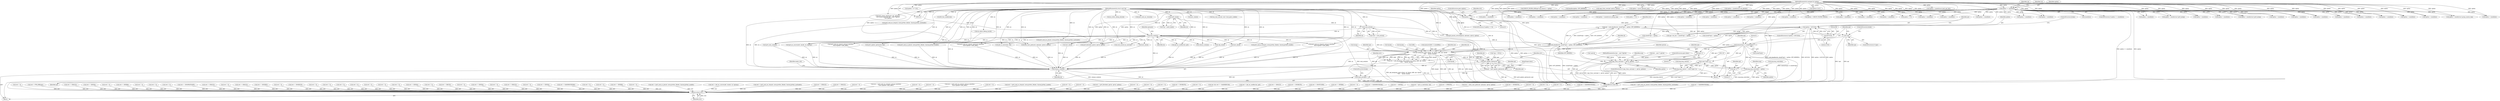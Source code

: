 digraph "0_linux_45f6fad84cc305103b28d73482b344d7f5b76f39_11@API" {
"1001073" [label="(Call,memset(opt, 0, sizeof(*opt)))"];
"1001070" [label="(Call,!opt)"];
"1001055" [label="(Call,opt = sock_kmalloc(sk, sizeof(*opt) + optlen, GFP_KERNEL))"];
"1001057" [label="(Call,sock_kmalloc(sk, sizeof(*opt) + optlen, GFP_KERNEL))"];
"1000187" [label="(Call,lock_sock(sk))"];
"1000129" [label="(Call,sock_net(sk))"];
"1000124" [label="(Call,inet6_sk(sk))"];
"1000115" [label="(MethodParameterIn,struct sock *sk)"];
"1001049" [label="(Call,optlen > 64*1024)"];
"1001040" [label="(Call,optlen == 0)"];
"1000152" [label="(Call,optlen >= sizeof(int))"];
"1000119" [label="(MethodParameterIn,unsigned int optlen)"];
"1001051" [label="(Call,64*1024)"];
"1001099" [label="(Call,copy_from_user(opt+1, optval, optlen))"];
"1001106" [label="(Call,msg.msg_controllen = optlen)"];
"1001100" [label="(Call,opt+1)"];
"1001115" [label="(Call,(void *)(opt+1))"];
"1001111" [label="(Call,msg.msg_control = (void *)(opt+1))"];
"1001117" [label="(Call,opt+1)"];
"1001122" [label="(Call,ip6_datagram_send_ctl(net, sk, &msg, &fl6, opt, &junk,\n\t\t\t\t\t     &junk, &junk))"];
"1001120" [label="(Call,retv = ip6_datagram_send_ctl(net, sk, &msg, &fl6, opt, &junk,\n\t\t\t\t\t     &junk, &junk))"];
"1002054" [label="(Return,return retv;)"];
"1001145" [label="(Call,ipv6_update_options(sk, opt))"];
"1001143" [label="(Call,opt = ipv6_update_options(sk, opt))"];
"1001160" [label="(Call,txopt_put(opt))"];
"1002049" [label="(Call,release_sock(sk))"];
"1001471" [label="(Call,ipv6_sock_ac_drop(sk, mreq.ipv6mr_ifindex, &mreq.ipv6mr_acaddr))"];
"1000265" [label="(Call,ipv6_only_sock(sk))"];
"1000723" [label="(Call,optlen < sizeof(int))"];
"1001859" [label="(Call,optlen < sizeof(int))"];
"1000274" [label="(Call,retv = -EADDRNOTAVAIL)"];
"1001897" [label="(Call,xfrm_user_policy(sk, optname, optval, optlen))"];
"1001102" [label="(Literal,1)"];
"1001407" [label="(Call,retv = ipv6_sock_mc_join(sk, mreq.ipv6mr_ifindex, &mreq.ipv6mr_multiaddr))"];
"1001115" [label="(Call,(void *)(opt+1))"];
"1001598" [label="(Call,retv = -EADDRNOTAVAIL)"];
"1000509" [label="(Call,optlen < sizeof(int))"];
"1001057" [label="(Call,sock_kmalloc(sk, sizeof(*opt) + optlen, GFP_KERNEL))"];
"1000469" [label="(Call,optlen < sizeof(int))"];
"1001124" [label="(Identifier,sk)"];
"1001185" [label="(Call,retv = 0)"];
"1001101" [label="(Identifier,opt)"];
"1000120" [label="(Block,)"];
"1000295" [label="(Call,inet_csk(sk))"];
"1001125" [label="(Call,&msg)"];
"1000449" [label="(Call,optlen < sizeof(int))"];
"1000127" [label="(Call,*net = sock_net(sk))"];
"1000873" [label="(Call,retv = PTR_ERR(opt))"];
"1001073" [label="(Call,memset(opt, 0, sizeof(*opt)))"];
"1001111" [label="(Call,msg.msg_control = (void *)(opt+1))"];
"1001487" [label="(Call,optlen < sizeof(struct group_req))"];
"1001048" [label="(ControlStructure,if (optlen > 64*1024))"];
"1001421" [label="(Call,ipv6_sock_mc_drop(sk, mreq.ipv6mr_ifindex, &mreq.ipv6mr_multiaddr))"];
"1000829" [label="(Call,optlen > 8 * 255)"];
"1001576" [label="(Call,retv = -EFAULT)"];
"1001129" [label="(Identifier,opt)"];
"1001089" [label="(Call,sizeof(*opt) + optlen)"];
"1000187" [label="(Call,lock_sock(sk))"];
"1001759" [label="(Call,retv = -EINVAL)"];
"1001113" [label="(Identifier,msg)"];
"1001120" [label="(Call,retv = ip6_datagram_send_ctl(net, sk, &msg, &fl6, opt, &junk,\n\t\t\t\t\t     &junk, &junk))"];
"1001280" [label="(Call,retv = 0)"];
"1002049" [label="(Call,release_sock(sk))"];
"1001883" [label="(Call,retv = -EPERM)"];
"1001054" [label="(ControlStructure,break;)"];
"1002045" [label="(Call,retv = 0)"];
"1001082" [label="(Identifier,opt)"];
"1000921" [label="(Call,retv = 0)"];
"1001051" [label="(Call,64*1024)"];
"1001072" [label="(ControlStructure,break;)"];
"1000336" [label="(Call,tcp_sync_mss(sk, icsk->icsk_pmtu_cookie))"];
"1001853" [label="(Call,retv = 0)"];
"1000926" [label="(Call,ipv6_update_options(sk, opt))"];
"1001107" [label="(Call,msg.msg_controllen)"];
"1000134" [label="(Call,retv = -ENOPROTOOPT)"];
"1000948" [label="(Call,optlen == 0)"];
"1001110" [label="(Identifier,optlen)"];
"1001043" [label="(ControlStructure,goto update;)"];
"1000122" [label="(Call,*np = inet6_sk(sk))"];
"1000154" [label="(Call,sizeof(int))"];
"1001391" [label="(Call,retv = -EFAULT)"];
"1001056" [label="(Identifier,opt)"];
"1000153" [label="(Identifier,optlen)"];
"1001367" [label="(Call,retv = 0)"];
"1000703" [label="(Call,optlen < sizeof(int))"];
"1000188" [label="(Identifier,sk)"];
"1001387" [label="(Call,inet_sk(sk))"];
"1001094" [label="(Call,retv = -EFAULT)"];
"1001039" [label="(ControlStructure,if (optlen == 0))"];
"1001130" [label="(Call,&junk)"];
"1001355" [label="(Call,retv = -ENODEV)"];
"1000776" [label="(Call,retv = 0)"];
"1000683" [label="(Call,optlen < sizeof(int))"];
"1001118" [label="(Identifier,opt)"];
"1001065" [label="(Call,retv = -ENOBUFS)"];
"1000125" [label="(Identifier,sk)"];
"1001313" [label="(Call,retv = 0)"];
"1001257" [label="(Call,optlen != sizeof(int))"];
"1001835" [label="(Call,optlen < sizeof(int))"];
"1000583" [label="(Call,retv = 0)"];
"1001165" [label="(Call,optlen < sizeof(int))"];
"1000179" [label="(Call,ip6_mroute_setsockopt(sk, optname, optval, optlen))"];
"1001781" [label="(Call,ip6_ra_control(sk, val))"];
"1000421" [label="(Call,retv = 0)"];
"1001687" [label="(Call,optlen < GROUP_FILTER_SIZE(0))"];
"1000144" [label="(Call,!optval)"];
"1002052" [label="(Identifier,needs_rtnl)"];
"1001750" [label="(Call,GROUP_FILTER_SIZE(gsf->gf_numsrc) > optlen)"];
"1000569" [label="(Call,optlen < sizeof(int))"];
"1001137" [label="(Identifier,retv)"];
"1000603" [label="(Call,retv = 0)"];
"1000118" [label="(MethodParameterIn,char __user *optval)"];
"1001106" [label="(Call,msg.msg_controllen = optlen)"];
"1001146" [label="(Identifier,sk)"];
"1001069" [label="(ControlStructure,if (!opt))"];
"1001100" [label="(Call,opt+1)"];
"1001108" [label="(Identifier,msg)"];
"1000677" [label="(Call,retv = 0)"];
"1001704" [label="(Call,kmalloc(optlen, GFP_KERNEL))"];
"1001040" [label="(Call,optlen == 0)"];
"1001104" [label="(Identifier,optlen)"];
"1001721" [label="(Call,copy_from_user(gsf, optval, optlen))"];
"1000623" [label="(Call,retv = 0)"];
"1000483" [label="(Call,retv = 0)"];
"1000434" [label="(Call,inet_sk(sk))"];
"1000878" [label="(Call,retv = -EINVAL)"];
"1001806" [label="(Call,retv = 0)"];
"1000159" [label="(Identifier,val)"];
"1001693" [label="(Call,optlen > sysctl_optmem_max)"];
"1002055" [label="(Identifier,retv)"];
"1000238" [label="(Call,retv = -EBUSY)"];
"1001147" [label="(Identifier,opt)"];
"1001011" [label="(Block,)"];
"1001766" [label="(Call,ip6_mc_msfilter(sk, gsf))"];
"1001119" [label="(Literal,1)"];
"1000697" [label="(Call,retv = 0)"];
"1001132" [label="(Call,&junk)"];
"1000772" [label="(Call,inet_sk(sk))"];
"1001121" [label="(Identifier,retv)"];
"1001044" [label="(Call,retv = -EINVAL)"];
"1001245" [label="(Call,retv = 0)"];
"1000160" [label="(Call,(int __user *) optval)"];
"1000589" [label="(Call,optlen < sizeof(int))"];
"1001716" [label="(Call,retv = -EFAULT)"];
"1001127" [label="(Call,&fl6)"];
"1000765" [label="(Call,optlen < sizeof(int))"];
"1000417" [label="(Call,sk_refcnt_debug_inc(sk))"];
"1000807" [label="(Call,optlen == 0)"];
"1002025" [label="(Call,retv = 0)"];
"1001299" [label="(Call,retv = -EINVAL)"];
"1000130" [label="(Identifier,sk)"];
"1001513" [label="(Call,retv = -EADDRNOTAVAIL)"];
"1000529" [label="(Call,optlen < sizeof(int))"];
"1002000" [label="(Call,retv = 0)"];
"1000463" [label="(Call,retv = 0)"];
"1000835" [label="(Call,retv = -EPERM)"];
"1000443" [label="(Call,retv = 0)"];
"1001876" [label="(Call,ipv6_flowlabel_opt(sk, optval, optlen))"];
"1000279" [label="(Call,fl6_free_socklist(sk))"];
"1001457" [label="(Call,retv = ipv6_sock_ac_join(sk, mreq.ipv6mr_ifindex, &mreq.ipv6mr_acaddr))"];
"1001105" [label="(ControlStructure,goto done;)"];
"1001041" [label="(Identifier,optlen)"];
"1000151" [label="(ControlStructure,if (optlen >= sizeof(int)))"];
"1001674" [label="(Call,retv = ip6_mc_source(add, omode, sk, &greqs))"];
"1001071" [label="(Identifier,opt)"];
"1000115" [label="(MethodParameterIn,struct sock *sk)"];
"1001419" [label="(Call,retv = ipv6_sock_mc_drop(sk, mreq.ipv6mr_ifindex, &mreq.ipv6mr_multiaddr))"];
"1001066" [label="(Identifier,retv)"];
"1001162" [label="(ControlStructure,break;)"];
"1001326" [label="(Call,optlen < sizeof(int))"];
"1002065" [label="(MethodReturn,static int)"];
"1000629" [label="(Call,optlen < sizeof(int))"];
"1000129" [label="(Call,sock_net(sk))"];
"1000190" [label="(Identifier,optname)"];
"1001492" [label="(Call,retv = -EFAULT)"];
"1001145" [label="(Call,ipv6_update_options(sk, opt))"];
"1002054" [label="(Return,return retv;)"];
"1000970" [label="(Call,retv = -EFAULT)"];
"1001049" [label="(Call,optlen > 64*1024)"];
"1001134" [label="(Call,&junk)"];
"1001075" [label="(Literal,0)"];
"1001376" [label="(Call,optlen < sizeof(struct ipv6_mreq))"];
"1001050" [label="(Identifier,optlen)"];
"1000489" [label="(Call,optlen < sizeof(int))"];
"1001532" [label="(Call,ipv6_sock_mc_join(sk, greq.gr_interface,\n\t\t\t\t\t\t &psin6->sin6_addr))"];
"1001869" [label="(Call,retv = 0)"];
"1001542" [label="(Call,retv = ipv6_sock_mc_drop(sk, greq.gr_interface,\n\t\t\t\t\t\t &psin6->sin6_addr))"];
"1001459" [label="(Call,ipv6_sock_ac_join(sk, mreq.ipv6mr_ifindex, &mreq.ipv6mr_acaddr))"];
"1001148" [label="(JumpTarget,done:)"];
"1001829" [label="(Call,retv = 0)"];
"1001676" [label="(Call,ip6_mc_source(add, omode, sk, &greqs))"];
"1002006" [label="(Call,optlen < sizeof(int))"];
"1002035" [label="(Call,retv = 0)"];
"1001436" [label="(Call,optlen < sizeof(struct ipv6_mreq))"];
"1001160" [label="(Call,txopt_put(opt))"];
"1000955" [label="(Call,optlen < sizeof(struct in6_pktinfo))"];
"1001530" [label="(Call,retv = ipv6_sock_mc_join(sk, greq.gr_interface,\n\t\t\t\t\t\t &psin6->sin6_addr))"];
"1001643" [label="(Call,ipv6_sock_mc_join(sk, greqs.gsr_interface,\n\t\t\t\t\t\t &psin6->sin6_addr))"];
"1000609" [label="(Call,optlen < sizeof(int))"];
"1001198" [label="(Call,optlen < sizeof(int))"];
"1001224" [label="(Call,retv = 0)"];
"1001469" [label="(Call,retv = ipv6_sock_ac_drop(sk, mreq.ipv6mr_ifindex, &mreq.ipv6mr_acaddr))"];
"1000717" [label="(Call,retv = 0)"];
"1001076" [label="(Call,sizeof(*opt))"];
"1000429" [label="(Call,optlen < sizeof(int))"];
"1001064" [label="(Identifier,GFP_KERNEL)"];
"1000549" [label="(Call,optlen < sizeof(int))"];
"1001099" [label="(Call,copy_from_user(opt+1, optval, optlen))"];
"1000643" [label="(Call,retv = 0)"];
"1001098" [label="(ControlStructure,if (copy_from_user(opt+1, optval, optlen)))"];
"1002057" [label="(Call,release_sock(sk))"];
"1001874" [label="(Call,retv = ipv6_flowlabel_opt(sk, optval, optlen))"];
"1001161" [label="(Identifier,opt)"];
"1001074" [label="(Identifier,opt)"];
"1000503" [label="(Call,retv = 0)"];
"1001013" [label="(Call,*opt = NULL)"];
"1001144" [label="(Identifier,opt)"];
"1000826" [label="(Call,optlen & 0x7)"];
"1001140" [label="(Call,retv = 0)"];
"1001019" [label="(Call,memset(&fl6, 0, sizeof(fl6)))"];
"1001787" [label="(Call,optlen < sizeof(int))"];
"1000283" [label="(Call,sk_refcnt_debug_dec(sk))"];
"1000563" [label="(Call,retv = 0)"];
"1001112" [label="(Call,msg.msg_control)"];
"1001711" [label="(Call,retv = -ENOBUFS)"];
"1000796" [label="(Call,retv = 0)"];
"1001653" [label="(Call,retv && retv != -EADDRINUSE)"];
"1001409" [label="(Call,ipv6_sock_mc_join(sk, mreq.ipv6mr_ifindex, &mreq.ipv6mr_multiaddr))"];
"1001052" [label="(Literal,64)"];
"1001059" [label="(Call,sizeof(*opt) + optlen)"];
"1001103" [label="(Identifier,optval)"];
"1001774" [label="(Call,optlen < sizeof(int))"];
"1001764" [label="(Call,retv = ip6_mc_msfilter(sk, gsf))"];
"1001441" [label="(Call,retv = -EFAULT)"];
"1001117" [label="(Call,opt+1)"];
"1000194" [label="(Call,optlen < sizeof(int))"];
"1001230" [label="(Call,optlen < sizeof(int))"];
"1001563" [label="(Call,optlen < sizeof(struct group_source_req))"];
"1001544" [label="(Call,ipv6_sock_mc_drop(sk, greq.gr_interface,\n\t\t\t\t\t\t &psin6->sin6_addr))"];
"1001744" [label="(Call,retv = -ENOBUFS)"];
"1000649" [label="(Call,optlen < sizeof(int))"];
"1000119" [label="(MethodParameterIn,unsigned int optlen)"];
"1001042" [label="(Literal,0)"];
"1000124" [label="(Call,inet6_sk(sk))"];
"1000258" [label="(Call,retv = -ENOTCONN)"];
"1001122" [label="(Call,ip6_datagram_send_ctl(net, sk, &msg, &fl6, opt, &junk,\n\t\t\t\t\t     &junk, &junk))"];
"1000759" [label="(Call,retv = -EPERM)"];
"1001914" [label="(Call,optlen < sizeof(int))"];
"1001812" [label="(Call,optlen < sizeof(int))"];
"1001006" [label="(Call,retv = 0)"];
"1000821" [label="(Call,optlen < sizeof(struct ipv6_opt_hdr))"];
"1001289" [label="(Call,retv = -EADDRNOTAVAIL)"];
"1000168" [label="(Identifier,val)"];
"1001055" [label="(Call,opt = sock_kmalloc(sk, sizeof(*opt) + optlen, GFP_KERNEL))"];
"1000152" [label="(Call,optlen >= sizeof(int))"];
"1001143" [label="(Call,opt = ipv6_update_options(sk, opt))"];
"1000281" [label="(Call,ipv6_sock_mc_close(sk))"];
"1001919" [label="(Call,retv = -EINVAL)"];
"1001779" [label="(Call,retv = ip6_ra_control(sk, val))"];
"1001381" [label="(Call,retv = -EPROTO)"];
"1000857" [label="(Call,sock_owned_by_user(sk))"];
"1002050" [label="(Identifier,sk)"];
"1001070" [label="(Call,!opt)"];
"1001151" [label="(Block,)"];
"1001895" [label="(Call,retv = xfrm_user_policy(sk, optname, optval, optlen))"];
"1001053" [label="(Literal,1024)"];
"1001697" [label="(Call,retv = -ENOBUFS)"];
"1000543" [label="(Call,retv = 0)"];
"1001058" [label="(Identifier,sk)"];
"1000523" [label="(Call,retv = 0)"];
"1000861" [label="(Call,ipv6_renew_options(sk, opt, optname,\n \t\t\t\t\t (struct ipv6_opt_hdr __user *)optval,\n \t\t\t\t\t optlen))"];
"1000782" [label="(Call,optlen < sizeof(int))"];
"1001123" [label="(Identifier,net)"];
"1000737" [label="(Call,retv = 0)"];
"1001045" [label="(Identifier,retv)"];
"1000229" [label="(Call,udp_sk(sk))"];
"1001085" [label="(Call,opt->tot_len = sizeof(*opt) + optlen)"];
"1001073" -> "1001011"  [label="AST: "];
"1001073" -> "1001076"  [label="CFG: "];
"1001074" -> "1001073"  [label="AST: "];
"1001075" -> "1001073"  [label="AST: "];
"1001076" -> "1001073"  [label="AST: "];
"1001082" -> "1001073"  [label="CFG: "];
"1001073" -> "1002065"  [label="DDG: memset(opt, 0, sizeof(*opt))"];
"1001070" -> "1001073"  [label="DDG: opt"];
"1001073" -> "1001099"  [label="DDG: opt"];
"1001073" -> "1001100"  [label="DDG: opt"];
"1001073" -> "1001115"  [label="DDG: opt"];
"1001073" -> "1001117"  [label="DDG: opt"];
"1001073" -> "1001122"  [label="DDG: opt"];
"1001073" -> "1001160"  [label="DDG: opt"];
"1001070" -> "1001069"  [label="AST: "];
"1001070" -> "1001071"  [label="CFG: "];
"1001071" -> "1001070"  [label="AST: "];
"1001072" -> "1001070"  [label="CFG: "];
"1001074" -> "1001070"  [label="CFG: "];
"1001070" -> "1002065"  [label="DDG: !opt"];
"1001070" -> "1002065"  [label="DDG: opt"];
"1001055" -> "1001070"  [label="DDG: opt"];
"1001055" -> "1001011"  [label="AST: "];
"1001055" -> "1001057"  [label="CFG: "];
"1001056" -> "1001055"  [label="AST: "];
"1001057" -> "1001055"  [label="AST: "];
"1001066" -> "1001055"  [label="CFG: "];
"1001055" -> "1002065"  [label="DDG: sock_kmalloc(sk, sizeof(*opt) + optlen, GFP_KERNEL)"];
"1001057" -> "1001055"  [label="DDG: sk"];
"1001057" -> "1001055"  [label="DDG: sizeof(*opt) + optlen"];
"1001057" -> "1001055"  [label="DDG: GFP_KERNEL"];
"1001057" -> "1001064"  [label="CFG: "];
"1001058" -> "1001057"  [label="AST: "];
"1001059" -> "1001057"  [label="AST: "];
"1001064" -> "1001057"  [label="AST: "];
"1001057" -> "1002065"  [label="DDG: GFP_KERNEL"];
"1001057" -> "1002065"  [label="DDG: sizeof(*opt) + optlen"];
"1000187" -> "1001057"  [label="DDG: sk"];
"1000115" -> "1001057"  [label="DDG: sk"];
"1001049" -> "1001057"  [label="DDG: optlen"];
"1000119" -> "1001057"  [label="DDG: optlen"];
"1001057" -> "1001122"  [label="DDG: sk"];
"1001057" -> "1002049"  [label="DDG: sk"];
"1000187" -> "1000120"  [label="AST: "];
"1000187" -> "1000188"  [label="CFG: "];
"1000188" -> "1000187"  [label="AST: "];
"1000190" -> "1000187"  [label="CFG: "];
"1000187" -> "1002065"  [label="DDG: lock_sock(sk)"];
"1000129" -> "1000187"  [label="DDG: sk"];
"1000115" -> "1000187"  [label="DDG: sk"];
"1000187" -> "1000229"  [label="DDG: sk"];
"1000187" -> "1000265"  [label="DDG: sk"];
"1000187" -> "1000434"  [label="DDG: sk"];
"1000187" -> "1000772"  [label="DDG: sk"];
"1000187" -> "1000857"  [label="DDG: sk"];
"1000187" -> "1000926"  [label="DDG: sk"];
"1000187" -> "1001145"  [label="DDG: sk"];
"1000187" -> "1001387"  [label="DDG: sk"];
"1000187" -> "1001459"  [label="DDG: sk"];
"1000187" -> "1001471"  [label="DDG: sk"];
"1000187" -> "1001532"  [label="DDG: sk"];
"1000187" -> "1001544"  [label="DDG: sk"];
"1000187" -> "1001643"  [label="DDG: sk"];
"1000187" -> "1001676"  [label="DDG: sk"];
"1000187" -> "1001766"  [label="DDG: sk"];
"1000187" -> "1001781"  [label="DDG: sk"];
"1000187" -> "1001876"  [label="DDG: sk"];
"1000187" -> "1001897"  [label="DDG: sk"];
"1000187" -> "1002049"  [label="DDG: sk"];
"1000187" -> "1002057"  [label="DDG: sk"];
"1000129" -> "1000127"  [label="AST: "];
"1000129" -> "1000130"  [label="CFG: "];
"1000130" -> "1000129"  [label="AST: "];
"1000127" -> "1000129"  [label="CFG: "];
"1000129" -> "1002065"  [label="DDG: sk"];
"1000129" -> "1000127"  [label="DDG: sk"];
"1000124" -> "1000129"  [label="DDG: sk"];
"1000115" -> "1000129"  [label="DDG: sk"];
"1000129" -> "1000179"  [label="DDG: sk"];
"1000124" -> "1000122"  [label="AST: "];
"1000124" -> "1000125"  [label="CFG: "];
"1000125" -> "1000124"  [label="AST: "];
"1000122" -> "1000124"  [label="CFG: "];
"1000124" -> "1000122"  [label="DDG: sk"];
"1000115" -> "1000124"  [label="DDG: sk"];
"1000115" -> "1000114"  [label="AST: "];
"1000115" -> "1002065"  [label="DDG: sk"];
"1000115" -> "1000179"  [label="DDG: sk"];
"1000115" -> "1000229"  [label="DDG: sk"];
"1000115" -> "1000265"  [label="DDG: sk"];
"1000115" -> "1000279"  [label="DDG: sk"];
"1000115" -> "1000281"  [label="DDG: sk"];
"1000115" -> "1000283"  [label="DDG: sk"];
"1000115" -> "1000295"  [label="DDG: sk"];
"1000115" -> "1000336"  [label="DDG: sk"];
"1000115" -> "1000417"  [label="DDG: sk"];
"1000115" -> "1000434"  [label="DDG: sk"];
"1000115" -> "1000772"  [label="DDG: sk"];
"1000115" -> "1000857"  [label="DDG: sk"];
"1000115" -> "1000861"  [label="DDG: sk"];
"1000115" -> "1000926"  [label="DDG: sk"];
"1000115" -> "1001122"  [label="DDG: sk"];
"1000115" -> "1001145"  [label="DDG: sk"];
"1000115" -> "1001387"  [label="DDG: sk"];
"1000115" -> "1001409"  [label="DDG: sk"];
"1000115" -> "1001421"  [label="DDG: sk"];
"1000115" -> "1001459"  [label="DDG: sk"];
"1000115" -> "1001471"  [label="DDG: sk"];
"1000115" -> "1001532"  [label="DDG: sk"];
"1000115" -> "1001544"  [label="DDG: sk"];
"1000115" -> "1001643"  [label="DDG: sk"];
"1000115" -> "1001676"  [label="DDG: sk"];
"1000115" -> "1001766"  [label="DDG: sk"];
"1000115" -> "1001781"  [label="DDG: sk"];
"1000115" -> "1001876"  [label="DDG: sk"];
"1000115" -> "1001897"  [label="DDG: sk"];
"1000115" -> "1002049"  [label="DDG: sk"];
"1000115" -> "1002057"  [label="DDG: sk"];
"1001049" -> "1001048"  [label="AST: "];
"1001049" -> "1001051"  [label="CFG: "];
"1001050" -> "1001049"  [label="AST: "];
"1001051" -> "1001049"  [label="AST: "];
"1001054" -> "1001049"  [label="CFG: "];
"1001056" -> "1001049"  [label="CFG: "];
"1001049" -> "1002065"  [label="DDG: 64*1024"];
"1001049" -> "1002065"  [label="DDG: optlen > 64*1024"];
"1001049" -> "1002065"  [label="DDG: optlen"];
"1001040" -> "1001049"  [label="DDG: optlen"];
"1000119" -> "1001049"  [label="DDG: optlen"];
"1001051" -> "1001049"  [label="DDG: 64"];
"1001051" -> "1001049"  [label="DDG: 1024"];
"1001049" -> "1001059"  [label="DDG: optlen"];
"1001049" -> "1001085"  [label="DDG: optlen"];
"1001049" -> "1001089"  [label="DDG: optlen"];
"1001049" -> "1001099"  [label="DDG: optlen"];
"1001040" -> "1001039"  [label="AST: "];
"1001040" -> "1001042"  [label="CFG: "];
"1001041" -> "1001040"  [label="AST: "];
"1001042" -> "1001040"  [label="AST: "];
"1001043" -> "1001040"  [label="CFG: "];
"1001045" -> "1001040"  [label="CFG: "];
"1001040" -> "1002065"  [label="DDG: optlen"];
"1001040" -> "1002065"  [label="DDG: optlen == 0"];
"1000152" -> "1001040"  [label="DDG: optlen"];
"1000119" -> "1001040"  [label="DDG: optlen"];
"1000152" -> "1000151"  [label="AST: "];
"1000152" -> "1000154"  [label="CFG: "];
"1000153" -> "1000152"  [label="AST: "];
"1000154" -> "1000152"  [label="AST: "];
"1000159" -> "1000152"  [label="CFG: "];
"1000168" -> "1000152"  [label="CFG: "];
"1000152" -> "1002065"  [label="DDG: optlen >= sizeof(int)"];
"1000152" -> "1002065"  [label="DDG: optlen"];
"1000119" -> "1000152"  [label="DDG: optlen"];
"1000152" -> "1000179"  [label="DDG: optlen"];
"1000152" -> "1000194"  [label="DDG: optlen"];
"1000152" -> "1000429"  [label="DDG: optlen"];
"1000152" -> "1000449"  [label="DDG: optlen"];
"1000152" -> "1000469"  [label="DDG: optlen"];
"1000152" -> "1000489"  [label="DDG: optlen"];
"1000152" -> "1000509"  [label="DDG: optlen"];
"1000152" -> "1000529"  [label="DDG: optlen"];
"1000152" -> "1000549"  [label="DDG: optlen"];
"1000152" -> "1000569"  [label="DDG: optlen"];
"1000152" -> "1000589"  [label="DDG: optlen"];
"1000152" -> "1000609"  [label="DDG: optlen"];
"1000152" -> "1000629"  [label="DDG: optlen"];
"1000152" -> "1000649"  [label="DDG: optlen"];
"1000152" -> "1000683"  [label="DDG: optlen"];
"1000152" -> "1000703"  [label="DDG: optlen"];
"1000152" -> "1000723"  [label="DDG: optlen"];
"1000152" -> "1000765"  [label="DDG: optlen"];
"1000152" -> "1000782"  [label="DDG: optlen"];
"1000152" -> "1000807"  [label="DDG: optlen"];
"1000152" -> "1000948"  [label="DDG: optlen"];
"1000152" -> "1001165"  [label="DDG: optlen"];
"1000152" -> "1001198"  [label="DDG: optlen"];
"1000152" -> "1001230"  [label="DDG: optlen"];
"1000152" -> "1001257"  [label="DDG: optlen"];
"1000152" -> "1001326"  [label="DDG: optlen"];
"1000152" -> "1001376"  [label="DDG: optlen"];
"1000152" -> "1001436"  [label="DDG: optlen"];
"1000152" -> "1001487"  [label="DDG: optlen"];
"1000152" -> "1001563"  [label="DDG: optlen"];
"1000152" -> "1001687"  [label="DDG: optlen"];
"1000152" -> "1001774"  [label="DDG: optlen"];
"1000152" -> "1001787"  [label="DDG: optlen"];
"1000152" -> "1001812"  [label="DDG: optlen"];
"1000152" -> "1001835"  [label="DDG: optlen"];
"1000152" -> "1001859"  [label="DDG: optlen"];
"1000152" -> "1001876"  [label="DDG: optlen"];
"1000152" -> "1001897"  [label="DDG: optlen"];
"1000152" -> "1001914"  [label="DDG: optlen"];
"1000152" -> "1002006"  [label="DDG: optlen"];
"1000119" -> "1000114"  [label="AST: "];
"1000119" -> "1002065"  [label="DDG: optlen"];
"1000119" -> "1000179"  [label="DDG: optlen"];
"1000119" -> "1000194"  [label="DDG: optlen"];
"1000119" -> "1000429"  [label="DDG: optlen"];
"1000119" -> "1000449"  [label="DDG: optlen"];
"1000119" -> "1000469"  [label="DDG: optlen"];
"1000119" -> "1000489"  [label="DDG: optlen"];
"1000119" -> "1000509"  [label="DDG: optlen"];
"1000119" -> "1000529"  [label="DDG: optlen"];
"1000119" -> "1000549"  [label="DDG: optlen"];
"1000119" -> "1000569"  [label="DDG: optlen"];
"1000119" -> "1000589"  [label="DDG: optlen"];
"1000119" -> "1000609"  [label="DDG: optlen"];
"1000119" -> "1000629"  [label="DDG: optlen"];
"1000119" -> "1000649"  [label="DDG: optlen"];
"1000119" -> "1000683"  [label="DDG: optlen"];
"1000119" -> "1000703"  [label="DDG: optlen"];
"1000119" -> "1000723"  [label="DDG: optlen"];
"1000119" -> "1000765"  [label="DDG: optlen"];
"1000119" -> "1000782"  [label="DDG: optlen"];
"1000119" -> "1000807"  [label="DDG: optlen"];
"1000119" -> "1000821"  [label="DDG: optlen"];
"1000119" -> "1000826"  [label="DDG: optlen"];
"1000119" -> "1000829"  [label="DDG: optlen"];
"1000119" -> "1000861"  [label="DDG: optlen"];
"1000119" -> "1000948"  [label="DDG: optlen"];
"1000119" -> "1000955"  [label="DDG: optlen"];
"1000119" -> "1001059"  [label="DDG: optlen"];
"1000119" -> "1001085"  [label="DDG: optlen"];
"1000119" -> "1001089"  [label="DDG: optlen"];
"1000119" -> "1001099"  [label="DDG: optlen"];
"1000119" -> "1001106"  [label="DDG: optlen"];
"1000119" -> "1001165"  [label="DDG: optlen"];
"1000119" -> "1001198"  [label="DDG: optlen"];
"1000119" -> "1001230"  [label="DDG: optlen"];
"1000119" -> "1001257"  [label="DDG: optlen"];
"1000119" -> "1001326"  [label="DDG: optlen"];
"1000119" -> "1001376"  [label="DDG: optlen"];
"1000119" -> "1001436"  [label="DDG: optlen"];
"1000119" -> "1001487"  [label="DDG: optlen"];
"1000119" -> "1001563"  [label="DDG: optlen"];
"1000119" -> "1001687"  [label="DDG: optlen"];
"1000119" -> "1001693"  [label="DDG: optlen"];
"1000119" -> "1001704"  [label="DDG: optlen"];
"1000119" -> "1001721"  [label="DDG: optlen"];
"1000119" -> "1001750"  [label="DDG: optlen"];
"1000119" -> "1001774"  [label="DDG: optlen"];
"1000119" -> "1001787"  [label="DDG: optlen"];
"1000119" -> "1001812"  [label="DDG: optlen"];
"1000119" -> "1001835"  [label="DDG: optlen"];
"1000119" -> "1001859"  [label="DDG: optlen"];
"1000119" -> "1001876"  [label="DDG: optlen"];
"1000119" -> "1001897"  [label="DDG: optlen"];
"1000119" -> "1001914"  [label="DDG: optlen"];
"1000119" -> "1002006"  [label="DDG: optlen"];
"1001051" -> "1001053"  [label="CFG: "];
"1001052" -> "1001051"  [label="AST: "];
"1001053" -> "1001051"  [label="AST: "];
"1001099" -> "1001098"  [label="AST: "];
"1001099" -> "1001104"  [label="CFG: "];
"1001100" -> "1001099"  [label="AST: "];
"1001103" -> "1001099"  [label="AST: "];
"1001104" -> "1001099"  [label="AST: "];
"1001105" -> "1001099"  [label="CFG: "];
"1001108" -> "1001099"  [label="CFG: "];
"1001099" -> "1002065"  [label="DDG: copy_from_user(opt+1, optval, optlen)"];
"1001099" -> "1002065"  [label="DDG: opt+1"];
"1001099" -> "1002065"  [label="DDG: optlen"];
"1001099" -> "1002065"  [label="DDG: optval"];
"1000144" -> "1001099"  [label="DDG: optval"];
"1000160" -> "1001099"  [label="DDG: optval"];
"1000118" -> "1001099"  [label="DDG: optval"];
"1001099" -> "1001106"  [label="DDG: optlen"];
"1001106" -> "1001011"  [label="AST: "];
"1001106" -> "1001110"  [label="CFG: "];
"1001107" -> "1001106"  [label="AST: "];
"1001110" -> "1001106"  [label="AST: "];
"1001113" -> "1001106"  [label="CFG: "];
"1001106" -> "1002065"  [label="DDG: optlen"];
"1001106" -> "1002065"  [label="DDG: msg.msg_controllen"];
"1001100" -> "1001102"  [label="CFG: "];
"1001101" -> "1001100"  [label="AST: "];
"1001102" -> "1001100"  [label="AST: "];
"1001103" -> "1001100"  [label="CFG: "];
"1001100" -> "1002065"  [label="DDG: opt"];
"1001115" -> "1001111"  [label="AST: "];
"1001115" -> "1001117"  [label="CFG: "];
"1001116" -> "1001115"  [label="AST: "];
"1001117" -> "1001115"  [label="AST: "];
"1001111" -> "1001115"  [label="CFG: "];
"1001115" -> "1002065"  [label="DDG: opt+1"];
"1001115" -> "1001111"  [label="DDG: opt+1"];
"1001111" -> "1001011"  [label="AST: "];
"1001112" -> "1001111"  [label="AST: "];
"1001121" -> "1001111"  [label="CFG: "];
"1001111" -> "1002065"  [label="DDG: (void *)(opt+1)"];
"1001111" -> "1002065"  [label="DDG: msg.msg_control"];
"1001117" -> "1001119"  [label="CFG: "];
"1001118" -> "1001117"  [label="AST: "];
"1001119" -> "1001117"  [label="AST: "];
"1001122" -> "1001120"  [label="AST: "];
"1001122" -> "1001134"  [label="CFG: "];
"1001123" -> "1001122"  [label="AST: "];
"1001124" -> "1001122"  [label="AST: "];
"1001125" -> "1001122"  [label="AST: "];
"1001127" -> "1001122"  [label="AST: "];
"1001129" -> "1001122"  [label="AST: "];
"1001130" -> "1001122"  [label="AST: "];
"1001132" -> "1001122"  [label="AST: "];
"1001134" -> "1001122"  [label="AST: "];
"1001120" -> "1001122"  [label="CFG: "];
"1001122" -> "1002065"  [label="DDG: &junk"];
"1001122" -> "1002065"  [label="DDG: &fl6"];
"1001122" -> "1002065"  [label="DDG: opt"];
"1001122" -> "1002065"  [label="DDG: net"];
"1001122" -> "1002065"  [label="DDG: &msg"];
"1001122" -> "1001120"  [label="DDG: &msg"];
"1001122" -> "1001120"  [label="DDG: &junk"];
"1001122" -> "1001120"  [label="DDG: net"];
"1001122" -> "1001120"  [label="DDG: &fl6"];
"1001122" -> "1001120"  [label="DDG: sk"];
"1001122" -> "1001120"  [label="DDG: opt"];
"1000127" -> "1001122"  [label="DDG: net"];
"1001019" -> "1001122"  [label="DDG: &fl6"];
"1001122" -> "1001145"  [label="DDG: sk"];
"1001122" -> "1001145"  [label="DDG: opt"];
"1001122" -> "1001160"  [label="DDG: opt"];
"1001122" -> "1002049"  [label="DDG: sk"];
"1001120" -> "1001011"  [label="AST: "];
"1001121" -> "1001120"  [label="AST: "];
"1001137" -> "1001120"  [label="CFG: "];
"1001120" -> "1002065"  [label="DDG: retv"];
"1001120" -> "1002065"  [label="DDG: ip6_datagram_send_ctl(net, sk, &msg, &fl6, opt, &junk,\n\t\t\t\t\t     &junk, &junk)"];
"1001120" -> "1002054"  [label="DDG: retv"];
"1002054" -> "1000120"  [label="AST: "];
"1002054" -> "1002055"  [label="CFG: "];
"1002055" -> "1002054"  [label="AST: "];
"1002065" -> "1002054"  [label="CFG: "];
"1002054" -> "1002065"  [label="DDG: <RET>"];
"1002055" -> "1002054"  [label="DDG: retv"];
"1001185" -> "1002054"  [label="DDG: retv"];
"1001895" -> "1002054"  [label="DDG: retv"];
"1001407" -> "1002054"  [label="DDG: retv"];
"1000421" -> "1002054"  [label="DDG: retv"];
"1001355" -> "1002054"  [label="DDG: retv"];
"1001919" -> "1002054"  [label="DDG: retv"];
"1001419" -> "1002054"  [label="DDG: retv"];
"1000258" -> "1002054"  [label="DDG: retv"];
"1001869" -> "1002054"  [label="DDG: retv"];
"1001829" -> "1002054"  [label="DDG: retv"];
"1000677" -> "1002054"  [label="DDG: retv"];
"1000873" -> "1002054"  [label="DDG: retv"];
"1001883" -> "1002054"  [label="DDG: retv"];
"1001044" -> "1002054"  [label="DDG: retv"];
"1000523" -> "1002054"  [label="DDG: retv"];
"1001065" -> "1002054"  [label="DDG: retv"];
"1002045" -> "1002054"  [label="DDG: retv"];
"1001530" -> "1002054"  [label="DDG: retv"];
"1000238" -> "1002054"  [label="DDG: retv"];
"1000274" -> "1002054"  [label="DDG: retv"];
"1001874" -> "1002054"  [label="DDG: retv"];
"1001598" -> "1002054"  [label="DDG: retv"];
"1001492" -> "1002054"  [label="DDG: retv"];
"1000643" -> "1002054"  [label="DDG: retv"];
"1002000" -> "1002054"  [label="DDG: retv"];
"1001289" -> "1002054"  [label="DDG: retv"];
"1001779" -> "1002054"  [label="DDG: retv"];
"1001006" -> "1002054"  [label="DDG: retv"];
"1001653" -> "1002054"  [label="DDG: retv"];
"1001542" -> "1002054"  [label="DDG: retv"];
"1001759" -> "1002054"  [label="DDG: retv"];
"1002035" -> "1002054"  [label="DDG: retv"];
"1000583" -> "1002054"  [label="DDG: retv"];
"1000623" -> "1002054"  [label="DDG: retv"];
"1000759" -> "1002054"  [label="DDG: retv"];
"1000776" -> "1002054"  [label="DDG: retv"];
"1001513" -> "1002054"  [label="DDG: retv"];
"1001457" -> "1002054"  [label="DDG: retv"];
"1001381" -> "1002054"  [label="DDG: retv"];
"1001299" -> "1002054"  [label="DDG: retv"];
"1001245" -> "1002054"  [label="DDG: retv"];
"1001711" -> "1002054"  [label="DDG: retv"];
"1002025" -> "1002054"  [label="DDG: retv"];
"1000603" -> "1002054"  [label="DDG: retv"];
"1001576" -> "1002054"  [label="DDG: retv"];
"1000737" -> "1002054"  [label="DDG: retv"];
"1000970" -> "1002054"  [label="DDG: retv"];
"1001391" -> "1002054"  [label="DDG: retv"];
"1001224" -> "1002054"  [label="DDG: retv"];
"1000463" -> "1002054"  [label="DDG: retv"];
"1000563" -> "1002054"  [label="DDG: retv"];
"1000878" -> "1002054"  [label="DDG: retv"];
"1001853" -> "1002054"  [label="DDG: retv"];
"1001441" -> "1002054"  [label="DDG: retv"];
"1000835" -> "1002054"  [label="DDG: retv"];
"1001280" -> "1002054"  [label="DDG: retv"];
"1000717" -> "1002054"  [label="DDG: retv"];
"1000134" -> "1002054"  [label="DDG: retv"];
"1001697" -> "1002054"  [label="DDG: retv"];
"1000543" -> "1002054"  [label="DDG: retv"];
"1001764" -> "1002054"  [label="DDG: retv"];
"1000503" -> "1002054"  [label="DDG: retv"];
"1001140" -> "1002054"  [label="DDG: retv"];
"1001744" -> "1002054"  [label="DDG: retv"];
"1001469" -> "1002054"  [label="DDG: retv"];
"1001674" -> "1002054"  [label="DDG: retv"];
"1000697" -> "1002054"  [label="DDG: retv"];
"1001716" -> "1002054"  [label="DDG: retv"];
"1001313" -> "1002054"  [label="DDG: retv"];
"1000921" -> "1002054"  [label="DDG: retv"];
"1001367" -> "1002054"  [label="DDG: retv"];
"1000443" -> "1002054"  [label="DDG: retv"];
"1001806" -> "1002054"  [label="DDG: retv"];
"1000483" -> "1002054"  [label="DDG: retv"];
"1000796" -> "1002054"  [label="DDG: retv"];
"1001094" -> "1002054"  [label="DDG: retv"];
"1001145" -> "1001143"  [label="AST: "];
"1001145" -> "1001147"  [label="CFG: "];
"1001146" -> "1001145"  [label="AST: "];
"1001147" -> "1001145"  [label="AST: "];
"1001143" -> "1001145"  [label="CFG: "];
"1001145" -> "1001143"  [label="DDG: sk"];
"1001145" -> "1001143"  [label="DDG: opt"];
"1001013" -> "1001145"  [label="DDG: opt"];
"1001145" -> "1002049"  [label="DDG: sk"];
"1001143" -> "1001011"  [label="AST: "];
"1001144" -> "1001143"  [label="AST: "];
"1001148" -> "1001143"  [label="CFG: "];
"1001143" -> "1002065"  [label="DDG: ipv6_update_options(sk, opt)"];
"1001143" -> "1002065"  [label="DDG: opt"];
"1001143" -> "1001160"  [label="DDG: opt"];
"1001160" -> "1001151"  [label="AST: "];
"1001160" -> "1001161"  [label="CFG: "];
"1001161" -> "1001160"  [label="AST: "];
"1001162" -> "1001160"  [label="CFG: "];
"1001160" -> "1002065"  [label="DDG: txopt_put(opt)"];
"1001160" -> "1002065"  [label="DDG: opt"];
"1002049" -> "1000120"  [label="AST: "];
"1002049" -> "1002050"  [label="CFG: "];
"1002050" -> "1002049"  [label="AST: "];
"1002052" -> "1002049"  [label="CFG: "];
"1002049" -> "1002065"  [label="DDG: release_sock(sk)"];
"1002049" -> "1002065"  [label="DDG: sk"];
"1001876" -> "1002049"  [label="DDG: sk"];
"1001544" -> "1002049"  [label="DDG: sk"];
"1001781" -> "1002049"  [label="DDG: sk"];
"1001471" -> "1002049"  [label="DDG: sk"];
"1001766" -> "1002049"  [label="DDG: sk"];
"1000926" -> "1002049"  [label="DDG: sk"];
"1001643" -> "1002049"  [label="DDG: sk"];
"1000265" -> "1002049"  [label="DDG: sk"];
"1000417" -> "1002049"  [label="DDG: sk"];
"1000434" -> "1002049"  [label="DDG: sk"];
"1000229" -> "1002049"  [label="DDG: sk"];
"1001532" -> "1002049"  [label="DDG: sk"];
"1001676" -> "1002049"  [label="DDG: sk"];
"1000772" -> "1002049"  [label="DDG: sk"];
"1001387" -> "1002049"  [label="DDG: sk"];
"1001459" -> "1002049"  [label="DDG: sk"];
"1001421" -> "1002049"  [label="DDG: sk"];
"1001409" -> "1002049"  [label="DDG: sk"];
"1001897" -> "1002049"  [label="DDG: sk"];
"1000861" -> "1002049"  [label="DDG: sk"];
}
